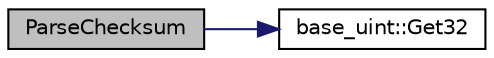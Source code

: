 digraph "ParseChecksum"
{
  edge [fontname="Helvetica",fontsize="10",labelfontname="Helvetica",labelfontsize="10"];
  node [fontname="Helvetica",fontsize="10",shape=record];
  rankdir="LR";
  Node96 [label="ParseChecksum",height=0.2,width=0.4,color="black", fillcolor="grey75", style="filled", fontcolor="black"];
  Node96 -> Node97 [color="midnightblue",fontsize="10",style="solid",fontname="Helvetica"];
  Node97 [label="base_uint::Get32",height=0.2,width=0.4,color="black", fillcolor="white", style="filled",URL="$classbase__uint.html#ac3d25db757d5e8e3328cf35e81c40850"];
}
